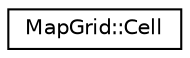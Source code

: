 digraph "Graphical Class Hierarchy"
{
 // LATEX_PDF_SIZE
  edge [fontname="Helvetica",fontsize="10",labelfontname="Helvetica",labelfontsize="10"];
  node [fontname="Helvetica",fontsize="10",shape=record];
  rankdir="LR";
  Node0 [label="MapGrid::Cell",height=0.2,width=0.4,color="black", fillcolor="white", style="filled",URL="$structMapGrid_1_1Cell.html",tooltip=" "];
}
